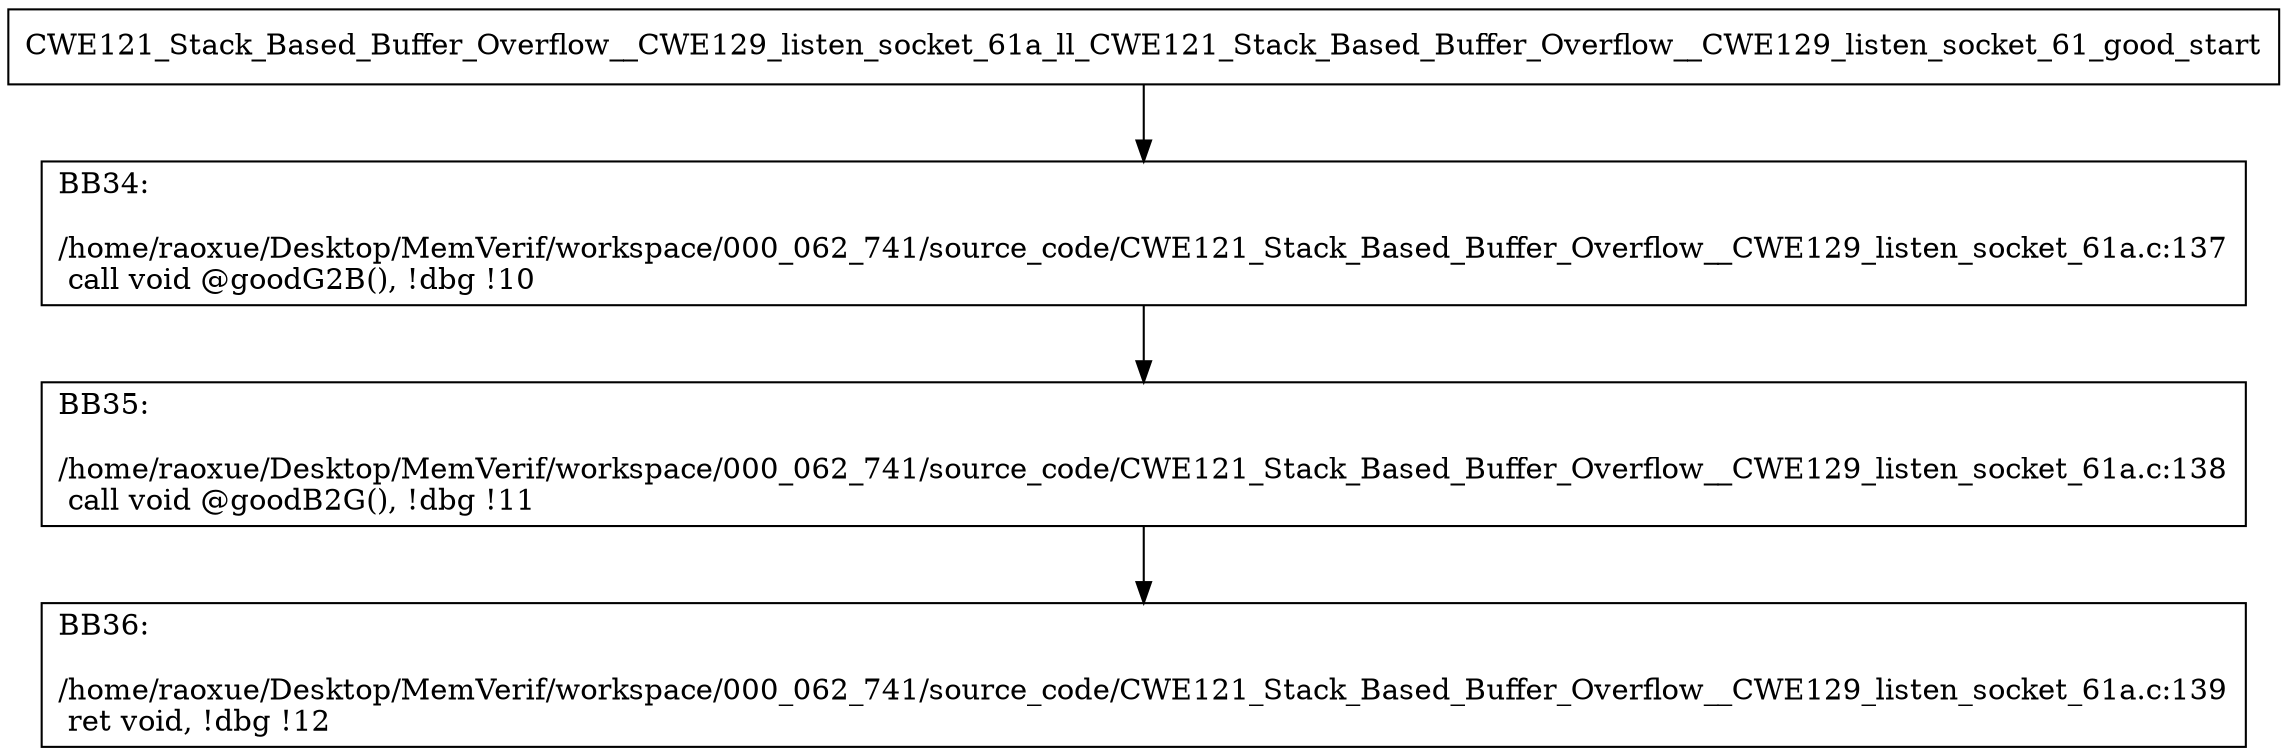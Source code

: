 digraph "CFG for'CWE121_Stack_Based_Buffer_Overflow__CWE129_listen_socket_61a_ll_CWE121_Stack_Based_Buffer_Overflow__CWE129_listen_socket_61_good' function" {
	BBCWE121_Stack_Based_Buffer_Overflow__CWE129_listen_socket_61a_ll_CWE121_Stack_Based_Buffer_Overflow__CWE129_listen_socket_61_good_start[shape=record,label="{CWE121_Stack_Based_Buffer_Overflow__CWE129_listen_socket_61a_ll_CWE121_Stack_Based_Buffer_Overflow__CWE129_listen_socket_61_good_start}"];
	BBCWE121_Stack_Based_Buffer_Overflow__CWE129_listen_socket_61a_ll_CWE121_Stack_Based_Buffer_Overflow__CWE129_listen_socket_61_good_start-> CWE121_Stack_Based_Buffer_Overflow__CWE129_listen_socket_61a_ll_CWE121_Stack_Based_Buffer_Overflow__CWE129_listen_socket_61_goodBB34;
	CWE121_Stack_Based_Buffer_Overflow__CWE129_listen_socket_61a_ll_CWE121_Stack_Based_Buffer_Overflow__CWE129_listen_socket_61_goodBB34 [shape=record, label="{BB34:\l\l/home/raoxue/Desktop/MemVerif/workspace/000_062_741/source_code/CWE121_Stack_Based_Buffer_Overflow__CWE129_listen_socket_61a.c:137\l
  call void @goodG2B(), !dbg !10\l
}"];
	CWE121_Stack_Based_Buffer_Overflow__CWE129_listen_socket_61a_ll_CWE121_Stack_Based_Buffer_Overflow__CWE129_listen_socket_61_goodBB34-> CWE121_Stack_Based_Buffer_Overflow__CWE129_listen_socket_61a_ll_CWE121_Stack_Based_Buffer_Overflow__CWE129_listen_socket_61_goodBB35;
	CWE121_Stack_Based_Buffer_Overflow__CWE129_listen_socket_61a_ll_CWE121_Stack_Based_Buffer_Overflow__CWE129_listen_socket_61_goodBB35 [shape=record, label="{BB35:\l\l/home/raoxue/Desktop/MemVerif/workspace/000_062_741/source_code/CWE121_Stack_Based_Buffer_Overflow__CWE129_listen_socket_61a.c:138\l
  call void @goodB2G(), !dbg !11\l
}"];
	CWE121_Stack_Based_Buffer_Overflow__CWE129_listen_socket_61a_ll_CWE121_Stack_Based_Buffer_Overflow__CWE129_listen_socket_61_goodBB35-> CWE121_Stack_Based_Buffer_Overflow__CWE129_listen_socket_61a_ll_CWE121_Stack_Based_Buffer_Overflow__CWE129_listen_socket_61_goodBB36;
	CWE121_Stack_Based_Buffer_Overflow__CWE129_listen_socket_61a_ll_CWE121_Stack_Based_Buffer_Overflow__CWE129_listen_socket_61_goodBB36 [shape=record, label="{BB36:\l\l/home/raoxue/Desktop/MemVerif/workspace/000_062_741/source_code/CWE121_Stack_Based_Buffer_Overflow__CWE129_listen_socket_61a.c:139\l
  ret void, !dbg !12\l
}"];
}

